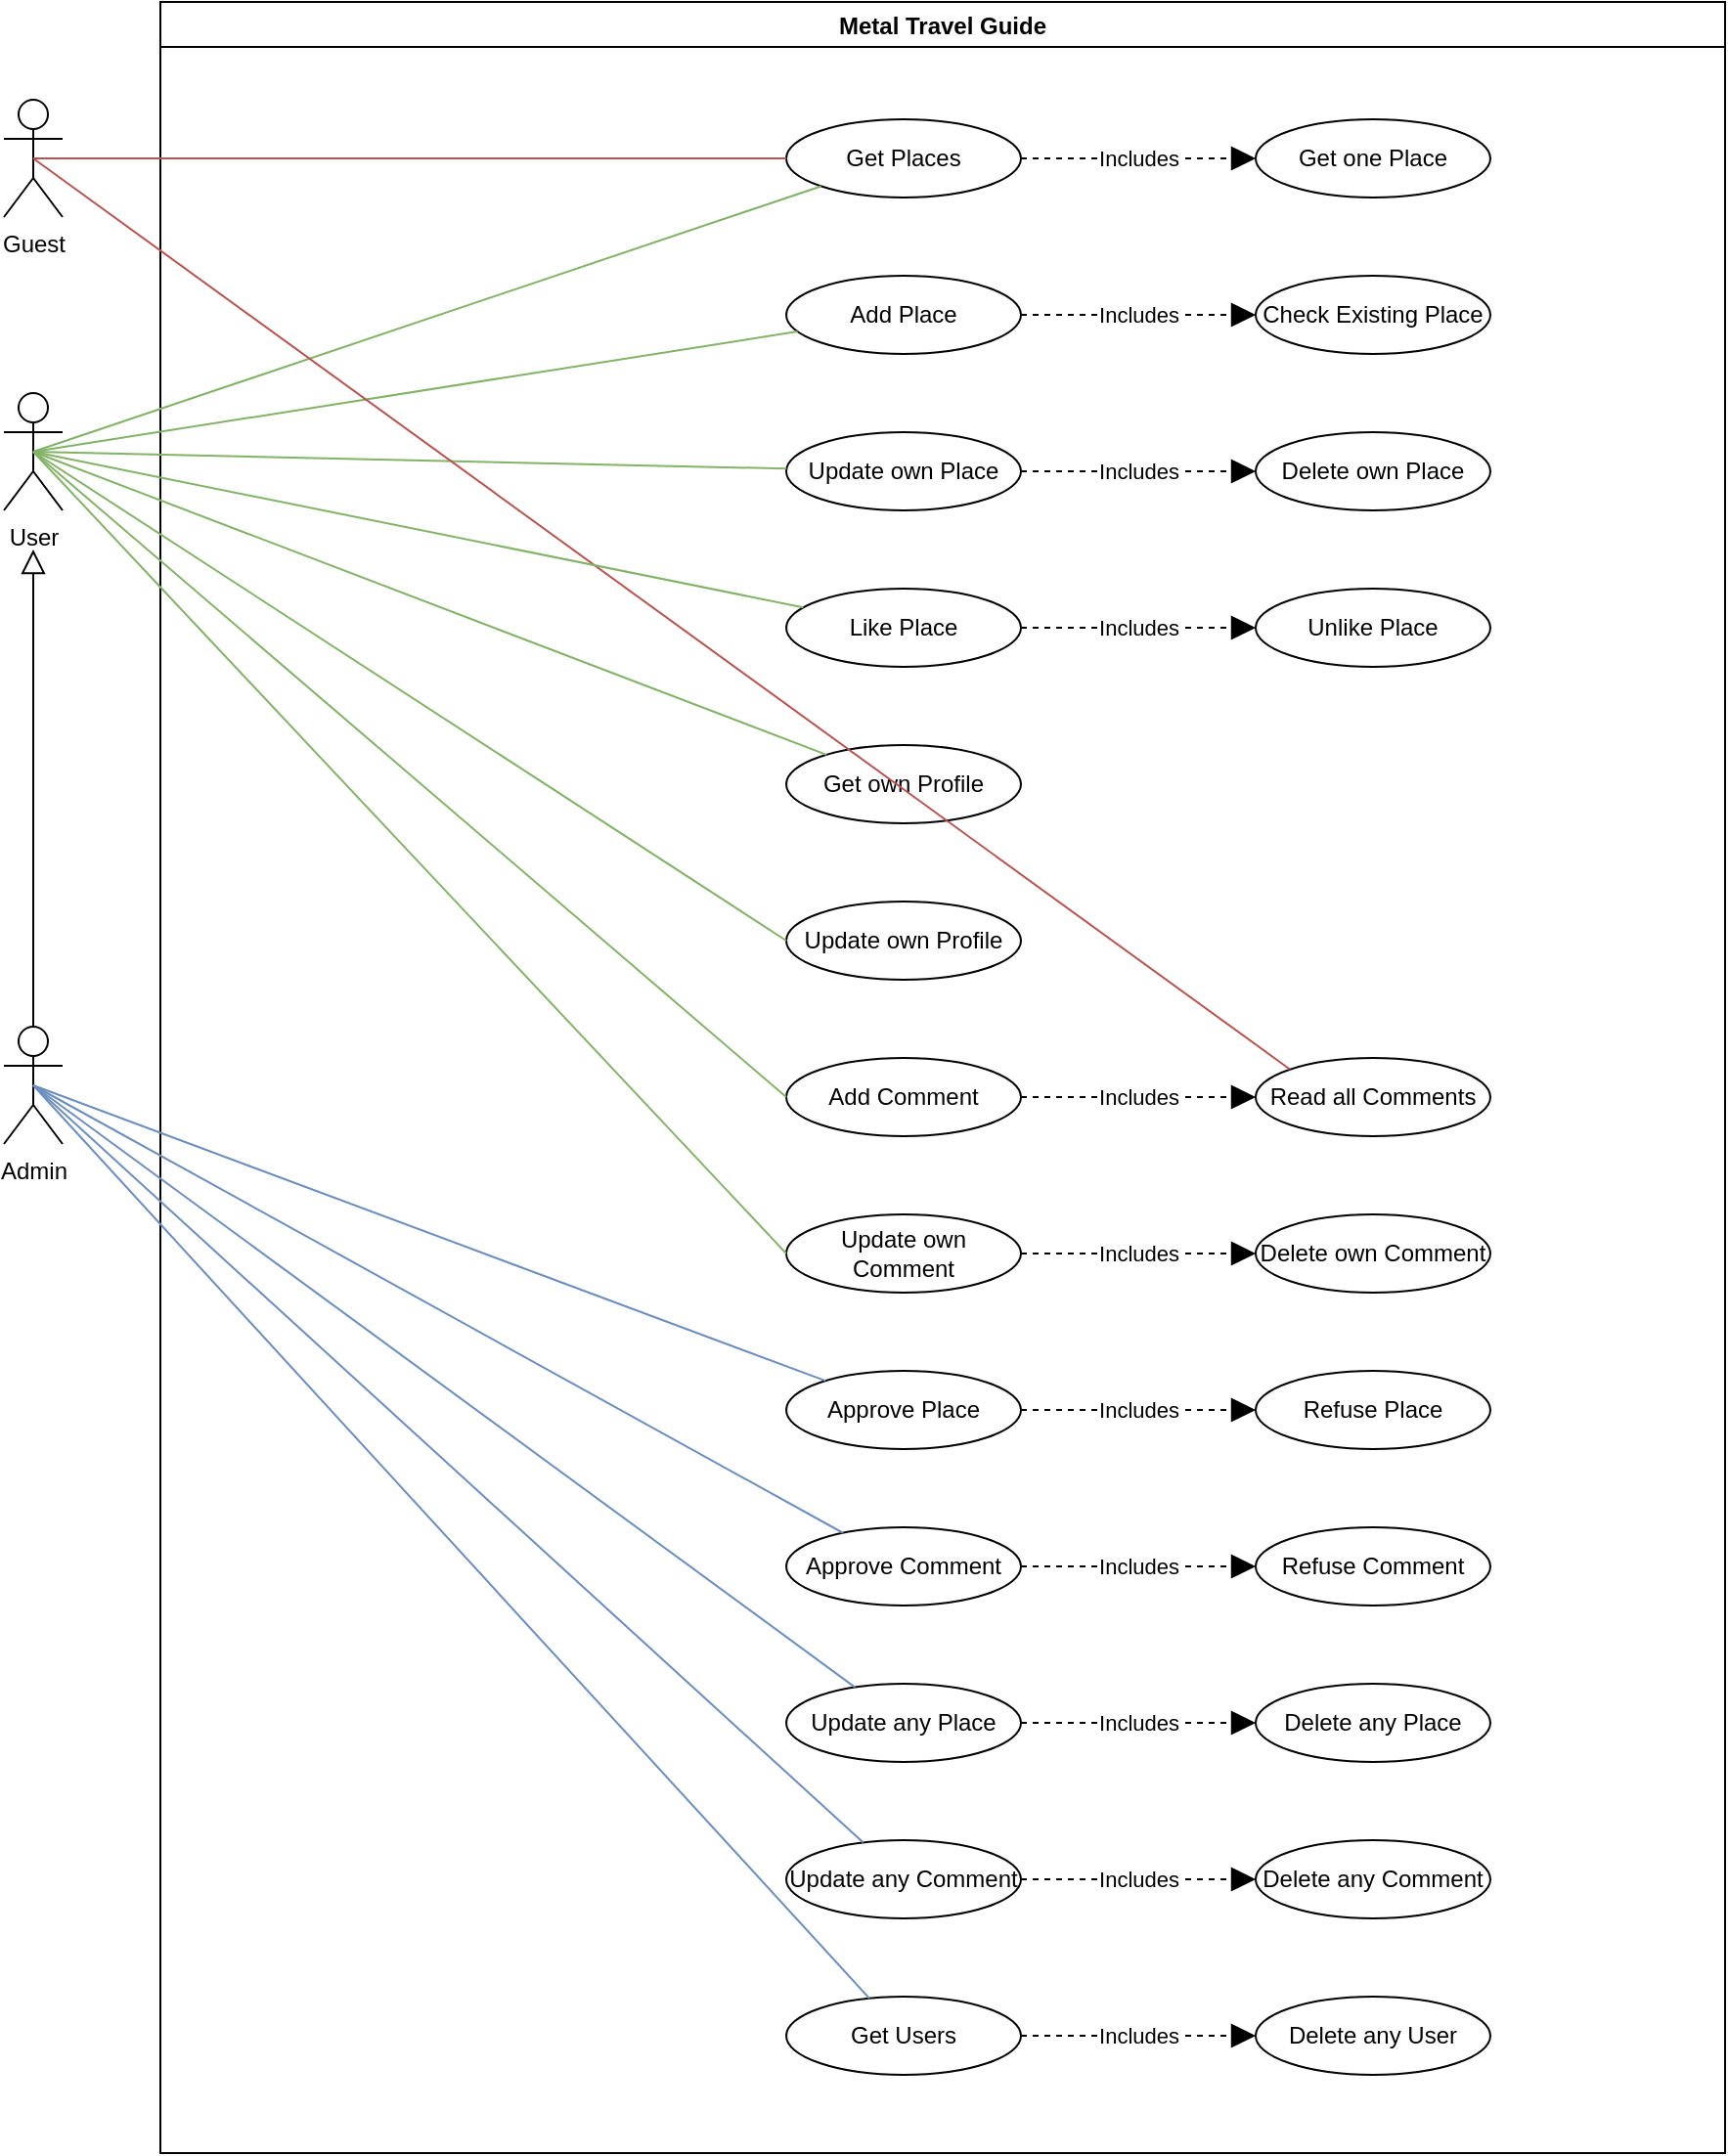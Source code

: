 <mxfile version="20.4.0" type="device"><diagram id="WxlAqaJsw0VCyI5FeZzX" name="Page-1"><mxGraphModel dx="1422" dy="794" grid="1" gridSize="10" guides="1" tooltips="1" connect="1" arrows="1" fold="1" page="1" pageScale="1" pageWidth="1169" pageHeight="827" math="0" shadow="0"><root><mxCell id="0"/><mxCell id="1" parent="0"/><mxCell id="lqe38jWZBos6QBjoBwak-1" value="User" style="shape=umlActor;verticalLabelPosition=bottom;verticalAlign=top;html=1;outlineConnect=0;" parent="1" vertex="1"><mxGeometry x="80" y="220" width="30" height="60" as="geometry"/></mxCell><mxCell id="lqe38jWZBos6QBjoBwak-3" value="Admin" style="shape=umlActor;verticalLabelPosition=bottom;verticalAlign=top;html=1;outlineConnect=0;" parent="1" vertex="1"><mxGeometry x="80" y="544" width="30" height="60" as="geometry"/></mxCell><mxCell id="lqe38jWZBos6QBjoBwak-10" value="Metal Travel Guide" style="swimlane;" parent="1" vertex="1"><mxGeometry x="160" y="20" width="800" height="1100" as="geometry"/></mxCell><mxCell id="lqe38jWZBos6QBjoBwak-7" value="Approve Place" style="ellipse;whiteSpace=wrap;html=1;" parent="lqe38jWZBos6QBjoBwak-10" vertex="1"><mxGeometry x="320" y="700" width="120" height="40" as="geometry"/></mxCell><mxCell id="lqe38jWZBos6QBjoBwak-8" value="Update own Place" style="ellipse;whiteSpace=wrap;html=1;" parent="lqe38jWZBos6QBjoBwak-10" vertex="1"><mxGeometry x="320" y="220" width="120" height="40" as="geometry"/></mxCell><mxCell id="lqe38jWZBos6QBjoBwak-9" value="Add Place" style="ellipse;whiteSpace=wrap;html=1;" parent="lqe38jWZBos6QBjoBwak-10" vertex="1"><mxGeometry x="320" y="140" width="120" height="40" as="geometry"/></mxCell><mxCell id="lqe38jWZBos6QBjoBwak-19" value="Get Places" style="ellipse;whiteSpace=wrap;html=1;" parent="lqe38jWZBos6QBjoBwak-10" vertex="1"><mxGeometry x="320" y="60" width="120" height="40" as="geometry"/></mxCell><mxCell id="lqe38jWZBos6QBjoBwak-26" value="Get own Profile" style="ellipse;whiteSpace=wrap;html=1;" parent="lqe38jWZBos6QBjoBwak-10" vertex="1"><mxGeometry x="320" y="380" width="120" height="40" as="geometry"/></mxCell><mxCell id="lqe38jWZBos6QBjoBwak-29" value="Check Existing Place" style="ellipse;whiteSpace=wrap;html=1;" parent="lqe38jWZBos6QBjoBwak-10" vertex="1"><mxGeometry x="560" y="140" width="120" height="40" as="geometry"/></mxCell><mxCell id="JY_MS2SeZZh_6RCTXbf7-10" value="Includes" style="endArrow=block;endSize=10;endFill=1;html=1;rounded=0;strokeWidth=1;startSize=10;dashed=1;startArrow=none;" parent="lqe38jWZBos6QBjoBwak-10" source="lqe38jWZBos6QBjoBwak-9" target="lqe38jWZBos6QBjoBwak-29" edge="1"><mxGeometry width="160" relative="1" as="geometry"><mxPoint x="456.36" y="422.156" as="sourcePoint"/><mxPoint x="548.635" y="396.84" as="targetPoint"/></mxGeometry></mxCell><mxCell id="XnBnHZt0AxTBhT5XxHDY-6" value="Update own Profile" style="ellipse;whiteSpace=wrap;html=1;" parent="lqe38jWZBos6QBjoBwak-10" vertex="1"><mxGeometry x="320" y="460" width="120" height="40" as="geometry"/></mxCell><mxCell id="XnBnHZt0AxTBhT5XxHDY-7" value="Delete own Place" style="ellipse;whiteSpace=wrap;html=1;" parent="lqe38jWZBos6QBjoBwak-10" vertex="1"><mxGeometry x="560" y="220" width="120" height="40" as="geometry"/></mxCell><mxCell id="XnBnHZt0AxTBhT5XxHDY-8" value="Get one Place" style="ellipse;whiteSpace=wrap;html=1;" parent="lqe38jWZBos6QBjoBwak-10" vertex="1"><mxGeometry x="560" y="60" width="120" height="40" as="geometry"/></mxCell><mxCell id="XnBnHZt0AxTBhT5XxHDY-9" value="Includes" style="endArrow=block;endSize=10;endFill=1;html=1;rounded=0;strokeWidth=1;startSize=10;dashed=1;startArrow=none;exitX=1;exitY=0.5;exitDx=0;exitDy=0;" parent="lqe38jWZBos6QBjoBwak-10" source="lqe38jWZBos6QBjoBwak-19" target="XnBnHZt0AxTBhT5XxHDY-8" edge="1"><mxGeometry width="160" relative="1" as="geometry"><mxPoint x="450" y="100" as="sourcePoint"/><mxPoint x="388.635" y="296.84" as="targetPoint"/></mxGeometry></mxCell><mxCell id="XnBnHZt0AxTBhT5XxHDY-10" value="Includes" style="endArrow=block;endSize=10;endFill=1;html=1;rounded=0;strokeWidth=1;startSize=10;dashed=1;startArrow=none;exitX=1;exitY=0.5;exitDx=0;exitDy=0;entryX=0;entryY=0.5;entryDx=0;entryDy=0;" parent="lqe38jWZBos6QBjoBwak-10" source="lqe38jWZBos6QBjoBwak-8" target="XnBnHZt0AxTBhT5XxHDY-7" edge="1"><mxGeometry width="160" relative="1" as="geometry"><mxPoint x="450" y="170" as="sourcePoint"/><mxPoint x="570" y="170" as="targetPoint"/></mxGeometry></mxCell><mxCell id="XnBnHZt0AxTBhT5XxHDY-12" value="Add Comment" style="ellipse;whiteSpace=wrap;html=1;" parent="lqe38jWZBos6QBjoBwak-10" vertex="1"><mxGeometry x="320" y="540" width="120" height="40" as="geometry"/></mxCell><mxCell id="XnBnHZt0AxTBhT5XxHDY-13" value="Update own Comment" style="ellipse;whiteSpace=wrap;html=1;" parent="lqe38jWZBos6QBjoBwak-10" vertex="1"><mxGeometry x="320" y="620" width="120" height="40" as="geometry"/></mxCell><mxCell id="XnBnHZt0AxTBhT5XxHDY-14" value="Delete own Comment" style="ellipse;whiteSpace=wrap;html=1;" parent="lqe38jWZBos6QBjoBwak-10" vertex="1"><mxGeometry x="560" y="620" width="120" height="40" as="geometry"/></mxCell><mxCell id="XnBnHZt0AxTBhT5XxHDY-15" value="Includes" style="endArrow=block;endSize=10;endFill=1;html=1;rounded=0;strokeWidth=1;startSize=10;dashed=1;startArrow=none;exitX=1;exitY=0.5;exitDx=0;exitDy=0;entryX=0;entryY=0.5;entryDx=0;entryDy=0;" parent="lqe38jWZBos6QBjoBwak-10" source="XnBnHZt0AxTBhT5XxHDY-13" target="XnBnHZt0AxTBhT5XxHDY-14" edge="1"><mxGeometry width="160" relative="1" as="geometry"><mxPoint x="290" y="470" as="sourcePoint"/><mxPoint x="410" y="470" as="targetPoint"/></mxGeometry></mxCell><mxCell id="XnBnHZt0AxTBhT5XxHDY-16" value="Approve Comment" style="ellipse;whiteSpace=wrap;html=1;" parent="lqe38jWZBos6QBjoBwak-10" vertex="1"><mxGeometry x="320" y="780" width="120" height="40" as="geometry"/></mxCell><mxCell id="NClqI8HveYy4XMUs9V_L-1" value="Update any Place" style="ellipse;whiteSpace=wrap;html=1;" parent="lqe38jWZBos6QBjoBwak-10" vertex="1"><mxGeometry x="320" y="860" width="120" height="40" as="geometry"/></mxCell><mxCell id="NClqI8HveYy4XMUs9V_L-2" value="Delete any Place" style="ellipse;whiteSpace=wrap;html=1;" parent="lqe38jWZBos6QBjoBwak-10" vertex="1"><mxGeometry x="560" y="860" width="120" height="40" as="geometry"/></mxCell><mxCell id="NClqI8HveYy4XMUs9V_L-3" value="Includes" style="endArrow=block;endSize=10;endFill=1;html=1;rounded=0;strokeWidth=1;startSize=10;dashed=1;startArrow=none;exitX=1;exitY=0.5;exitDx=0;exitDy=0;entryX=0;entryY=0.5;entryDx=0;entryDy=0;" parent="lqe38jWZBos6QBjoBwak-10" source="NClqI8HveYy4XMUs9V_L-1" target="NClqI8HveYy4XMUs9V_L-2" edge="1"><mxGeometry width="160" relative="1" as="geometry"><mxPoint x="290" y="710" as="sourcePoint"/><mxPoint x="410" y="710" as="targetPoint"/></mxGeometry></mxCell><mxCell id="NClqI8HveYy4XMUs9V_L-30" value="Get Users" style="ellipse;whiteSpace=wrap;html=1;" parent="lqe38jWZBos6QBjoBwak-10" vertex="1"><mxGeometry x="320" y="1020" width="120" height="40" as="geometry"/></mxCell><mxCell id="NClqI8HveYy4XMUs9V_L-31" value="Delete any User" style="ellipse;whiteSpace=wrap;html=1;" parent="lqe38jWZBos6QBjoBwak-10" vertex="1"><mxGeometry x="560" y="1020" width="120" height="40" as="geometry"/></mxCell><mxCell id="NClqI8HveYy4XMUs9V_L-32" value="Includes" style="endArrow=block;endSize=10;endFill=1;html=1;rounded=0;strokeWidth=1;startSize=10;dashed=1;startArrow=none;exitX=1;exitY=0.5;exitDx=0;exitDy=0;" parent="lqe38jWZBos6QBjoBwak-10" source="NClqI8HveYy4XMUs9V_L-30" target="NClqI8HveYy4XMUs9V_L-31" edge="1"><mxGeometry width="160" relative="1" as="geometry"><mxPoint x="290" y="960" as="sourcePoint"/><mxPoint x="228.635" y="1156.84" as="targetPoint"/></mxGeometry></mxCell><mxCell id="NClqI8HveYy4XMUs9V_L-35" value="Update any Comment" style="ellipse;whiteSpace=wrap;html=1;" parent="lqe38jWZBos6QBjoBwak-10" vertex="1"><mxGeometry x="320" y="940" width="120" height="40" as="geometry"/></mxCell><mxCell id="NClqI8HveYy4XMUs9V_L-36" value="Delete any Comment" style="ellipse;whiteSpace=wrap;html=1;" parent="lqe38jWZBos6QBjoBwak-10" vertex="1"><mxGeometry x="560" y="940" width="120" height="40" as="geometry"/></mxCell><mxCell id="NClqI8HveYy4XMUs9V_L-37" value="Includes" style="endArrow=block;endSize=10;endFill=1;html=1;rounded=0;strokeWidth=1;startSize=10;dashed=1;startArrow=none;exitX=1;exitY=0.5;exitDx=0;exitDy=0;entryX=0;entryY=0.5;entryDx=0;entryDy=0;" parent="lqe38jWZBos6QBjoBwak-10" source="NClqI8HveYy4XMUs9V_L-35" target="NClqI8HveYy4XMUs9V_L-36" edge="1"><mxGeometry width="160" relative="1" as="geometry"><mxPoint x="130" y="770" as="sourcePoint"/><mxPoint x="250" y="770" as="targetPoint"/></mxGeometry></mxCell><mxCell id="NClqI8HveYy4XMUs9V_L-39" value="Read all Comments" style="ellipse;whiteSpace=wrap;html=1;" parent="lqe38jWZBos6QBjoBwak-10" vertex="1"><mxGeometry x="560" y="540" width="120" height="40" as="geometry"/></mxCell><mxCell id="NClqI8HveYy4XMUs9V_L-40" value="Includes" style="endArrow=block;endSize=10;endFill=1;html=1;rounded=0;strokeWidth=1;startSize=10;dashed=1;startArrow=none;exitX=1;exitY=0.5;exitDx=0;exitDy=0;" parent="lqe38jWZBos6QBjoBwak-10" source="XnBnHZt0AxTBhT5XxHDY-12" target="NClqI8HveYy4XMUs9V_L-39" edge="1"><mxGeometry width="160" relative="1" as="geometry"><mxPoint x="440" y="480" as="sourcePoint"/><mxPoint x="388.635" y="696.84" as="targetPoint"/></mxGeometry></mxCell><mxCell id="jLX7CmPDzQx7Av5yL60d-4" value="Like Place" style="ellipse;whiteSpace=wrap;html=1;" parent="lqe38jWZBos6QBjoBwak-10" vertex="1"><mxGeometry x="320" y="300" width="120" height="40" as="geometry"/></mxCell><mxCell id="jLX7CmPDzQx7Av5yL60d-5" value="Unlike Place" style="ellipse;whiteSpace=wrap;html=1;" parent="lqe38jWZBos6QBjoBwak-10" vertex="1"><mxGeometry x="560" y="300" width="120" height="40" as="geometry"/></mxCell><mxCell id="jLX7CmPDzQx7Av5yL60d-6" value="Includes" style="endArrow=block;endSize=10;endFill=1;html=1;rounded=0;strokeWidth=1;startSize=10;dashed=1;startArrow=none;exitX=1;exitY=0.5;exitDx=0;exitDy=0;" parent="lqe38jWZBos6QBjoBwak-10" source="jLX7CmPDzQx7Av5yL60d-4" target="jLX7CmPDzQx7Av5yL60d-5" edge="1"><mxGeometry width="160" relative="1" as="geometry"><mxPoint x="120" y="280" as="sourcePoint"/><mxPoint x="68.635" y="496.84" as="targetPoint"/></mxGeometry></mxCell><mxCell id="TPQmm43vD1GClqqQ9CVa-1" value="Refuse Place" style="ellipse;whiteSpace=wrap;html=1;" vertex="1" parent="lqe38jWZBos6QBjoBwak-10"><mxGeometry x="560" y="700" width="120" height="40" as="geometry"/></mxCell><mxCell id="TPQmm43vD1GClqqQ9CVa-2" value="Includes" style="endArrow=block;endSize=10;endFill=1;html=1;rounded=0;strokeWidth=1;startSize=10;dashed=1;startArrow=none;exitX=1;exitY=0.5;exitDx=0;exitDy=0;entryX=0;entryY=0.5;entryDx=0;entryDy=0;" edge="1" parent="lqe38jWZBos6QBjoBwak-10" target="TPQmm43vD1GClqqQ9CVa-1" source="lqe38jWZBos6QBjoBwak-7"><mxGeometry width="160" relative="1" as="geometry"><mxPoint x="440" y="720" as="sourcePoint"/><mxPoint x="250" y="530" as="targetPoint"/></mxGeometry></mxCell><mxCell id="TPQmm43vD1GClqqQ9CVa-3" value="Refuse Comment" style="ellipse;whiteSpace=wrap;html=1;" vertex="1" parent="lqe38jWZBos6QBjoBwak-10"><mxGeometry x="560" y="780" width="120" height="40" as="geometry"/></mxCell><mxCell id="TPQmm43vD1GClqqQ9CVa-4" value="Includes" style="endArrow=block;endSize=10;endFill=1;html=1;rounded=0;strokeWidth=1;startSize=10;dashed=1;startArrow=none;entryX=0;entryY=0.5;entryDx=0;entryDy=0;exitX=1;exitY=0.5;exitDx=0;exitDy=0;" edge="1" parent="lqe38jWZBos6QBjoBwak-10" target="TPQmm43vD1GClqqQ9CVa-3" source="XnBnHZt0AxTBhT5XxHDY-16"><mxGeometry width="160" relative="1" as="geometry"><mxPoint x="450" y="780" as="sourcePoint"/><mxPoint x="90" y="590" as="targetPoint"/></mxGeometry></mxCell><mxCell id="lqe38jWZBos6QBjoBwak-12" value="" style="endArrow=none;html=1;rounded=0;entryX=0.5;entryY=0.5;entryDx=0;entryDy=0;entryPerimeter=0;fillColor=#d5e8d4;strokeColor=#82b366;" parent="1" source="lqe38jWZBos6QBjoBwak-9" target="lqe38jWZBos6QBjoBwak-1" edge="1"><mxGeometry width="50" height="50" relative="1" as="geometry"><mxPoint x="560" y="410" as="sourcePoint"/><mxPoint x="610" y="360" as="targetPoint"/></mxGeometry></mxCell><mxCell id="lqe38jWZBos6QBjoBwak-13" value="" style="endArrow=none;html=1;rounded=0;exitX=0.5;exitY=0.5;exitDx=0;exitDy=0;exitPerimeter=0;fillColor=#d5e8d4;strokeColor=#82b366;" parent="1" source="lqe38jWZBos6QBjoBwak-1" target="lqe38jWZBos6QBjoBwak-8" edge="1"><mxGeometry width="50" height="50" relative="1" as="geometry"><mxPoint x="190" y="290" as="sourcePoint"/><mxPoint x="610" y="360" as="targetPoint"/></mxGeometry></mxCell><mxCell id="lqe38jWZBos6QBjoBwak-14" value="" style="endArrow=none;html=1;rounded=0;exitX=0.5;exitY=0.5;exitDx=0;exitDy=0;exitPerimeter=0;fillColor=#dae8fc;strokeColor=#6c8ebf;" parent="1" source="lqe38jWZBos6QBjoBwak-3" target="lqe38jWZBos6QBjoBwak-7" edge="1"><mxGeometry width="50" height="50" relative="1" as="geometry"><mxPoint x="560" y="410" as="sourcePoint"/><mxPoint x="610" y="360" as="targetPoint"/></mxGeometry></mxCell><mxCell id="lqe38jWZBos6QBjoBwak-15" value="" style="endArrow=block;html=1;rounded=0;endFill=0;endSize=10;startSize=10;exitX=0.5;exitY=0;exitDx=0;exitDy=0;exitPerimeter=0;" parent="1" source="lqe38jWZBos6QBjoBwak-3" edge="1"><mxGeometry width="50" height="50" relative="1" as="geometry"><mxPoint x="95" y="380" as="sourcePoint"/><mxPoint x="95" y="300" as="targetPoint"/></mxGeometry></mxCell><mxCell id="lqe38jWZBos6QBjoBwak-23" value="" style="endArrow=none;html=1;rounded=0;entryX=0.5;entryY=0.5;entryDx=0;entryDy=0;entryPerimeter=0;fillColor=#d5e8d4;strokeColor=#82b366;" parent="1" source="lqe38jWZBos6QBjoBwak-19" target="lqe38jWZBos6QBjoBwak-1" edge="1"><mxGeometry width="50" height="50" relative="1" as="geometry"><mxPoint x="615.01" y="194.261" as="sourcePoint"/><mxPoint x="210" y="190.003" as="targetPoint"/></mxGeometry></mxCell><mxCell id="lqe38jWZBos6QBjoBwak-27" value="" style="endArrow=none;html=1;rounded=0;fillColor=#d5e8d4;strokeColor=#82b366;exitX=0.5;exitY=0.5;exitDx=0;exitDy=0;exitPerimeter=0;" parent="1" source="lqe38jWZBos6QBjoBwak-1" target="lqe38jWZBos6QBjoBwak-26" edge="1"><mxGeometry width="50" height="50" relative="1" as="geometry"><mxPoint x="100" y="250" as="sourcePoint"/><mxPoint x="526.152" y="318.677" as="targetPoint"/></mxGeometry></mxCell><mxCell id="XnBnHZt0AxTBhT5XxHDY-11" value="" style="endArrow=none;html=1;rounded=0;entryX=0;entryY=0.5;entryDx=0;entryDy=0;exitX=0.5;exitY=0.5;exitDx=0;exitDy=0;exitPerimeter=0;fillColor=#d5e8d4;strokeColor=#82b366;" parent="1" source="lqe38jWZBos6QBjoBwak-1" target="XnBnHZt0AxTBhT5XxHDY-6" edge="1"><mxGeometry width="50" height="50" relative="1" as="geometry"><mxPoint x="120" y="263.034" as="sourcePoint"/><mxPoint x="498.704" y="339.625" as="targetPoint"/></mxGeometry></mxCell><mxCell id="XnBnHZt0AxTBhT5XxHDY-17" value="" style="endArrow=none;html=1;rounded=0;exitX=0.5;exitY=0.5;exitDx=0;exitDy=0;exitPerimeter=0;fillColor=#dae8fc;strokeColor=#6c8ebf;" parent="1" source="lqe38jWZBos6QBjoBwak-3" target="XnBnHZt0AxTBhT5XxHDY-16" edge="1"><mxGeometry width="50" height="50" relative="1" as="geometry"><mxPoint x="110" y="656.899" as="sourcePoint"/><mxPoint x="610" y="440" as="targetPoint"/></mxGeometry></mxCell><mxCell id="XnBnHZt0AxTBhT5XxHDY-20" value="" style="endArrow=none;html=1;rounded=0;entryX=0;entryY=0.5;entryDx=0;entryDy=0;exitX=0.5;exitY=0.5;exitDx=0;exitDy=0;exitPerimeter=0;fillColor=#d5e8d4;strokeColor=#82b366;" parent="1" source="lqe38jWZBos6QBjoBwak-1" target="XnBnHZt0AxTBhT5XxHDY-12" edge="1"><mxGeometry width="50" height="50" relative="1" as="geometry"><mxPoint x="110" y="260" as="sourcePoint"/><mxPoint x="490" y="430" as="targetPoint"/></mxGeometry></mxCell><mxCell id="XnBnHZt0AxTBhT5XxHDY-21" value="" style="endArrow=none;html=1;rounded=0;entryX=0;entryY=0.5;entryDx=0;entryDy=0;exitX=0.5;exitY=0.5;exitDx=0;exitDy=0;exitPerimeter=0;fillColor=#d5e8d4;strokeColor=#82b366;" parent="1" source="lqe38jWZBos6QBjoBwak-1" target="XnBnHZt0AxTBhT5XxHDY-13" edge="1"><mxGeometry width="50" height="50" relative="1" as="geometry"><mxPoint x="110" y="270" as="sourcePoint"/><mxPoint x="490" y="510" as="targetPoint"/></mxGeometry></mxCell><mxCell id="PVzXPf0ZTh6CltcbKaa5-1" value="Guest" style="shape=umlActor;verticalLabelPosition=bottom;verticalAlign=top;html=1;outlineConnect=0;" parent="1" vertex="1"><mxGeometry x="80" y="70" width="30" height="60" as="geometry"/></mxCell><mxCell id="PVzXPf0ZTh6CltcbKaa5-3" value="" style="endArrow=none;html=1;rounded=0;fillColor=#f8cecc;strokeColor=#b85450;entryX=0.5;entryY=0.5;entryDx=0;entryDy=0;entryPerimeter=0;" parent="1" source="lqe38jWZBos6QBjoBwak-19" target="PVzXPf0ZTh6CltcbKaa5-1" edge="1"><mxGeometry width="50" height="50" relative="1" as="geometry"><mxPoint x="570" y="430" as="sourcePoint"/><mxPoint x="95" y="100" as="targetPoint"/></mxGeometry></mxCell><mxCell id="NClqI8HveYy4XMUs9V_L-33" value="" style="endArrow=none;html=1;rounded=0;exitX=0.5;exitY=0.5;exitDx=0;exitDy=0;exitPerimeter=0;fillColor=#dae8fc;strokeColor=#6c8ebf;" parent="1" source="lqe38jWZBos6QBjoBwak-3" target="NClqI8HveYy4XMUs9V_L-30" edge="1"><mxGeometry width="50" height="50" relative="1" as="geometry"><mxPoint x="71.29" y="657.07" as="sourcePoint"/><mxPoint x="480.003" y="880.004" as="targetPoint"/></mxGeometry></mxCell><mxCell id="NClqI8HveYy4XMUs9V_L-38" value="" style="endArrow=none;html=1;rounded=0;exitX=0.5;exitY=0.5;exitDx=0;exitDy=0;exitPerimeter=0;fillColor=#dae8fc;strokeColor=#6c8ebf;" parent="1" source="lqe38jWZBos6QBjoBwak-3" target="NClqI8HveYy4XMUs9V_L-35" edge="1"><mxGeometry width="50" height="50" relative="1" as="geometry"><mxPoint x="100" y="660" as="sourcePoint"/><mxPoint x="450" y="980" as="targetPoint"/></mxGeometry></mxCell><mxCell id="NClqI8HveYy4XMUs9V_L-4" value="" style="endArrow=none;html=1;rounded=0;exitX=0.5;exitY=0.5;exitDx=0;exitDy=0;exitPerimeter=0;fillColor=#dae8fc;strokeColor=#6c8ebf;" parent="1" source="lqe38jWZBos6QBjoBwak-3" target="NClqI8HveYy4XMUs9V_L-1" edge="1"><mxGeometry width="50" height="50" relative="1" as="geometry"><mxPoint x="100" y="580" as="sourcePoint"/><mxPoint x="610" y="920" as="targetPoint"/></mxGeometry></mxCell><mxCell id="NClqI8HveYy4XMUs9V_L-41" value="" style="endArrow=none;html=1;rounded=0;exitX=0;exitY=0;exitDx=0;exitDy=0;entryX=0.5;entryY=0.5;entryDx=0;entryDy=0;entryPerimeter=0;fillColor=#f8cecc;strokeColor=#b85450;" parent="1" source="NClqI8HveYy4XMUs9V_L-39" target="PVzXPf0ZTh6CltcbKaa5-1" edge="1"><mxGeometry width="50" height="50" relative="1" as="geometry"><mxPoint x="490" y="110" as="sourcePoint"/><mxPoint x="120" y="110" as="targetPoint"/></mxGeometry></mxCell><mxCell id="jLX7CmPDzQx7Av5yL60d-7" value="" style="endArrow=none;html=1;rounded=0;fillColor=#d5e8d4;strokeColor=#82b366;exitX=0.5;exitY=0.5;exitDx=0;exitDy=0;exitPerimeter=0;" parent="1" source="lqe38jWZBos6QBjoBwak-1" target="jLX7CmPDzQx7Av5yL60d-4" edge="1"><mxGeometry width="50" height="50" relative="1" as="geometry"><mxPoint x="105" y="260" as="sourcePoint"/><mxPoint x="490.136" y="268.655" as="targetPoint"/></mxGeometry></mxCell></root></mxGraphModel></diagram></mxfile>